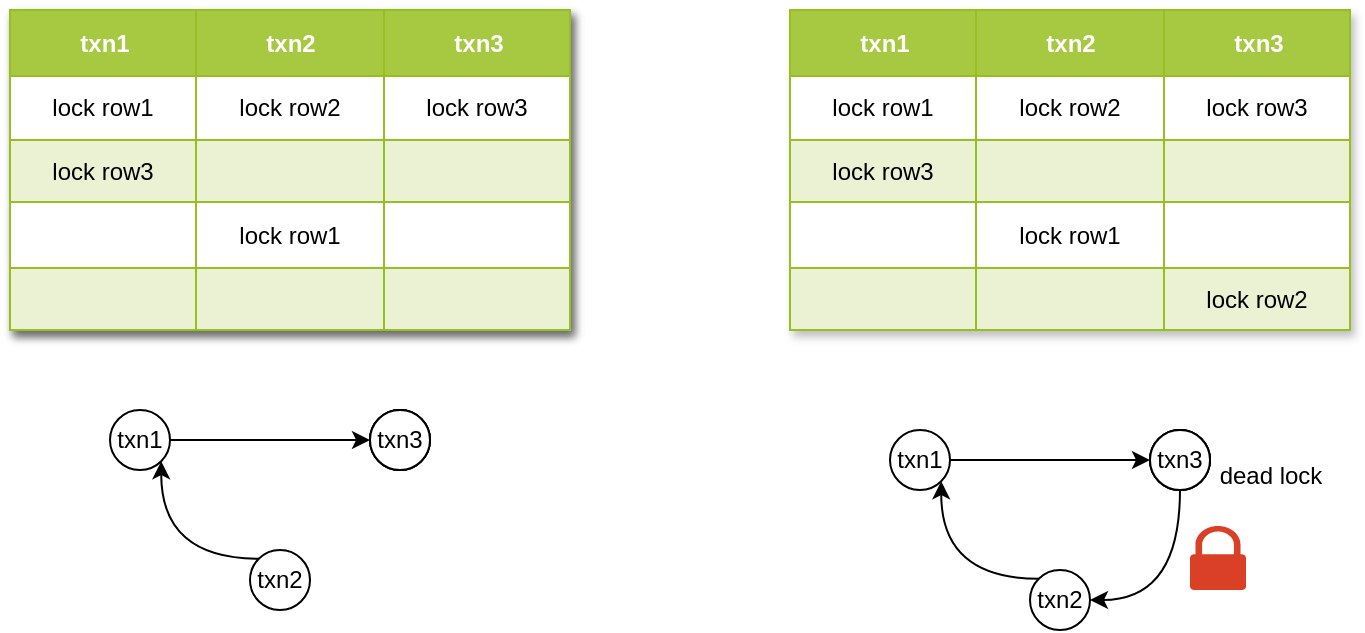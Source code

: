 <mxfile version="25.0.3">
  <diagram name="第 1 页" id="BKd82K3B1IVBK4QVJrPm">
    <mxGraphModel dx="760" dy="448" grid="1" gridSize="10" guides="1" tooltips="1" connect="1" arrows="1" fold="1" page="1" pageScale="1" pageWidth="1654" pageHeight="2336" math="0" shadow="0">
      <root>
        <mxCell id="0" />
        <mxCell id="1" parent="0" />
        <mxCell id="0k-it3TWebc9sIzKqzV3-97" style="edgeStyle=orthogonalEdgeStyle;rounded=0;orthogonalLoop=1;jettySize=auto;html=1;exitX=1;exitY=0.5;exitDx=0;exitDy=0;entryX=0;entryY=0.5;entryDx=0;entryDy=0;curved=1;" edge="1" parent="1" source="0k-it3TWebc9sIzKqzV3-2" target="0k-it3TWebc9sIzKqzV3-94">
          <mxGeometry relative="1" as="geometry" />
        </mxCell>
        <mxCell id="0k-it3TWebc9sIzKqzV3-2" value="txn1" style="ellipse;whiteSpace=wrap;html=1;aspect=fixed;" vertex="1" parent="1">
          <mxGeometry x="190" y="400" width="30" height="30" as="geometry" />
        </mxCell>
        <mxCell id="0k-it3TWebc9sIzKqzV3-52" value="Assets" style="childLayout=tableLayout;recursiveResize=0;strokeColor=#98bf21;fillColor=#A7C942;shadow=1;" vertex="1" parent="1">
          <mxGeometry x="140" y="200" width="280" height="160" as="geometry" />
        </mxCell>
        <mxCell id="0k-it3TWebc9sIzKqzV3-53" style="shape=tableRow;horizontal=0;startSize=0;swimlaneHead=0;swimlaneBody=0;top=0;left=0;bottom=0;right=0;dropTarget=0;collapsible=0;recursiveResize=0;expand=0;fontStyle=0;strokeColor=inherit;fillColor=#ffffff;" vertex="1" parent="0k-it3TWebc9sIzKqzV3-52">
          <mxGeometry width="280" height="33" as="geometry" />
        </mxCell>
        <mxCell id="0k-it3TWebc9sIzKqzV3-54" value="txn1" style="connectable=0;recursiveResize=0;strokeColor=inherit;fillColor=#A7C942;align=center;fontStyle=1;fontColor=#FFFFFF;html=1;" vertex="1" parent="0k-it3TWebc9sIzKqzV3-53">
          <mxGeometry width="93" height="33" as="geometry">
            <mxRectangle width="93" height="33" as="alternateBounds" />
          </mxGeometry>
        </mxCell>
        <mxCell id="0k-it3TWebc9sIzKqzV3-55" value="txn2" style="connectable=0;recursiveResize=0;strokeColor=inherit;fillColor=#A7C942;align=center;fontStyle=1;fontColor=#FFFFFF;html=1;" vertex="1" parent="0k-it3TWebc9sIzKqzV3-53">
          <mxGeometry x="93" width="94" height="33" as="geometry">
            <mxRectangle width="94" height="33" as="alternateBounds" />
          </mxGeometry>
        </mxCell>
        <mxCell id="0k-it3TWebc9sIzKqzV3-56" value="txn3" style="connectable=0;recursiveResize=0;strokeColor=inherit;fillColor=#A7C942;align=center;fontStyle=1;fontColor=#FFFFFF;html=1;" vertex="1" parent="0k-it3TWebc9sIzKqzV3-53">
          <mxGeometry x="187" width="93" height="33" as="geometry">
            <mxRectangle width="93" height="33" as="alternateBounds" />
          </mxGeometry>
        </mxCell>
        <mxCell id="0k-it3TWebc9sIzKqzV3-57" value="" style="shape=tableRow;horizontal=0;startSize=0;swimlaneHead=0;swimlaneBody=0;top=0;left=0;bottom=0;right=0;dropTarget=0;collapsible=0;recursiveResize=0;expand=0;fontStyle=0;strokeColor=inherit;fillColor=#ffffff;" vertex="1" parent="0k-it3TWebc9sIzKqzV3-52">
          <mxGeometry y="33" width="280" height="32" as="geometry" />
        </mxCell>
        <mxCell id="0k-it3TWebc9sIzKqzV3-58" value="lock row1" style="connectable=0;recursiveResize=0;strokeColor=inherit;fillColor=inherit;align=center;whiteSpace=wrap;html=1;" vertex="1" parent="0k-it3TWebc9sIzKqzV3-57">
          <mxGeometry width="93" height="32" as="geometry">
            <mxRectangle width="93" height="32" as="alternateBounds" />
          </mxGeometry>
        </mxCell>
        <mxCell id="0k-it3TWebc9sIzKqzV3-59" value="lock row2" style="connectable=0;recursiveResize=0;strokeColor=inherit;fillColor=inherit;align=center;whiteSpace=wrap;html=1;" vertex="1" parent="0k-it3TWebc9sIzKqzV3-57">
          <mxGeometry x="93" width="94" height="32" as="geometry">
            <mxRectangle width="94" height="32" as="alternateBounds" />
          </mxGeometry>
        </mxCell>
        <mxCell id="0k-it3TWebc9sIzKqzV3-60" value="lock row3" style="connectable=0;recursiveResize=0;strokeColor=inherit;fillColor=inherit;align=center;whiteSpace=wrap;html=1;" vertex="1" parent="0k-it3TWebc9sIzKqzV3-57">
          <mxGeometry x="187" width="93" height="32" as="geometry">
            <mxRectangle width="93" height="32" as="alternateBounds" />
          </mxGeometry>
        </mxCell>
        <mxCell id="0k-it3TWebc9sIzKqzV3-61" value="" style="shape=tableRow;horizontal=0;startSize=0;swimlaneHead=0;swimlaneBody=0;top=0;left=0;bottom=0;right=0;dropTarget=0;collapsible=0;recursiveResize=0;expand=0;fontStyle=1;strokeColor=inherit;fillColor=#EAF2D3;" vertex="1" parent="0k-it3TWebc9sIzKqzV3-52">
          <mxGeometry y="65" width="280" height="31" as="geometry" />
        </mxCell>
        <mxCell id="0k-it3TWebc9sIzKqzV3-62" value="lock row3" style="connectable=0;recursiveResize=0;strokeColor=inherit;fillColor=inherit;whiteSpace=wrap;html=1;" vertex="1" parent="0k-it3TWebc9sIzKqzV3-61">
          <mxGeometry width="93" height="31" as="geometry">
            <mxRectangle width="93" height="31" as="alternateBounds" />
          </mxGeometry>
        </mxCell>
        <mxCell id="0k-it3TWebc9sIzKqzV3-63" value="" style="connectable=0;recursiveResize=0;strokeColor=inherit;fillColor=inherit;whiteSpace=wrap;html=1;" vertex="1" parent="0k-it3TWebc9sIzKqzV3-61">
          <mxGeometry x="93" width="94" height="31" as="geometry">
            <mxRectangle width="94" height="31" as="alternateBounds" />
          </mxGeometry>
        </mxCell>
        <mxCell id="0k-it3TWebc9sIzKqzV3-64" value="" style="connectable=0;recursiveResize=0;strokeColor=inherit;fillColor=inherit;whiteSpace=wrap;html=1;" vertex="1" parent="0k-it3TWebc9sIzKqzV3-61">
          <mxGeometry x="187" width="93" height="31" as="geometry">
            <mxRectangle width="93" height="31" as="alternateBounds" />
          </mxGeometry>
        </mxCell>
        <mxCell id="0k-it3TWebc9sIzKqzV3-65" value="" style="shape=tableRow;horizontal=0;startSize=0;swimlaneHead=0;swimlaneBody=0;top=0;left=0;bottom=0;right=0;dropTarget=0;collapsible=0;recursiveResize=0;expand=0;fontStyle=0;strokeColor=inherit;fillColor=#ffffff;" vertex="1" parent="0k-it3TWebc9sIzKqzV3-52">
          <mxGeometry y="96" width="280" height="33" as="geometry" />
        </mxCell>
        <mxCell id="0k-it3TWebc9sIzKqzV3-66" value="" style="connectable=0;recursiveResize=0;strokeColor=inherit;fillColor=inherit;fontStyle=0;align=center;whiteSpace=wrap;html=1;" vertex="1" parent="0k-it3TWebc9sIzKqzV3-65">
          <mxGeometry width="93" height="33" as="geometry">
            <mxRectangle width="93" height="33" as="alternateBounds" />
          </mxGeometry>
        </mxCell>
        <mxCell id="0k-it3TWebc9sIzKqzV3-67" value="lock row1" style="connectable=0;recursiveResize=0;strokeColor=inherit;fillColor=inherit;fontStyle=0;align=center;whiteSpace=wrap;html=1;" vertex="1" parent="0k-it3TWebc9sIzKqzV3-65">
          <mxGeometry x="93" width="94" height="33" as="geometry">
            <mxRectangle width="94" height="33" as="alternateBounds" />
          </mxGeometry>
        </mxCell>
        <mxCell id="0k-it3TWebc9sIzKqzV3-68" value="" style="connectable=0;recursiveResize=0;strokeColor=inherit;fillColor=inherit;fontStyle=0;align=center;whiteSpace=wrap;html=1;" vertex="1" parent="0k-it3TWebc9sIzKqzV3-65">
          <mxGeometry x="187" width="93" height="33" as="geometry">
            <mxRectangle width="93" height="33" as="alternateBounds" />
          </mxGeometry>
        </mxCell>
        <mxCell id="0k-it3TWebc9sIzKqzV3-69" value="" style="shape=tableRow;horizontal=0;startSize=0;swimlaneHead=0;swimlaneBody=0;top=0;left=0;bottom=0;right=0;dropTarget=0;collapsible=0;recursiveResize=0;expand=0;fontStyle=1;strokeColor=inherit;fillColor=#EAF2D3;" vertex="1" parent="0k-it3TWebc9sIzKqzV3-52">
          <mxGeometry y="129" width="280" height="31" as="geometry" />
        </mxCell>
        <mxCell id="0k-it3TWebc9sIzKqzV3-70" value="" style="connectable=0;recursiveResize=0;strokeColor=inherit;fillColor=inherit;whiteSpace=wrap;html=1;" vertex="1" parent="0k-it3TWebc9sIzKqzV3-69">
          <mxGeometry width="93" height="31" as="geometry">
            <mxRectangle width="93" height="31" as="alternateBounds" />
          </mxGeometry>
        </mxCell>
        <mxCell id="0k-it3TWebc9sIzKqzV3-71" value="" style="connectable=0;recursiveResize=0;strokeColor=inherit;fillColor=inherit;whiteSpace=wrap;html=1;" vertex="1" parent="0k-it3TWebc9sIzKqzV3-69">
          <mxGeometry x="93" width="94" height="31" as="geometry">
            <mxRectangle width="94" height="31" as="alternateBounds" />
          </mxGeometry>
        </mxCell>
        <mxCell id="0k-it3TWebc9sIzKqzV3-72" value="" style="connectable=0;recursiveResize=0;strokeColor=inherit;fillColor=inherit;whiteSpace=wrap;html=1;" vertex="1" parent="0k-it3TWebc9sIzKqzV3-69">
          <mxGeometry x="187" width="93" height="31" as="geometry">
            <mxRectangle width="93" height="31" as="alternateBounds" />
          </mxGeometry>
        </mxCell>
        <mxCell id="0k-it3TWebc9sIzKqzV3-98" style="edgeStyle=orthogonalEdgeStyle;rounded=0;orthogonalLoop=1;jettySize=auto;html=1;exitX=0;exitY=0;exitDx=0;exitDy=0;entryX=1;entryY=1;entryDx=0;entryDy=0;curved=1;" edge="1" parent="1" source="0k-it3TWebc9sIzKqzV3-93" target="0k-it3TWebc9sIzKqzV3-2">
          <mxGeometry relative="1" as="geometry" />
        </mxCell>
        <mxCell id="0k-it3TWebc9sIzKqzV3-93" value="txn2" style="ellipse;whiteSpace=wrap;html=1;aspect=fixed;" vertex="1" parent="1">
          <mxGeometry x="260" y="470" width="30" height="30" as="geometry" />
        </mxCell>
        <mxCell id="0k-it3TWebc9sIzKqzV3-94" value="txn3" style="ellipse;whiteSpace=wrap;html=1;aspect=fixed;" vertex="1" parent="1">
          <mxGeometry x="320" y="400" width="30" height="30" as="geometry" />
        </mxCell>
        <mxCell id="0k-it3TWebc9sIzKqzV3-99" value="txn2" style="ellipse;whiteSpace=wrap;html=1;aspect=fixed;" vertex="1" parent="1">
          <mxGeometry x="320" y="400" width="30" height="30" as="geometry" />
        </mxCell>
        <mxCell id="0k-it3TWebc9sIzKqzV3-100" value="txn3" style="ellipse;whiteSpace=wrap;html=1;aspect=fixed;" vertex="1" parent="1">
          <mxGeometry x="320" y="400" width="30" height="30" as="geometry" />
        </mxCell>
        <mxCell id="0k-it3TWebc9sIzKqzV3-123" value="Assets" style="childLayout=tableLayout;recursiveResize=0;strokeColor=#98bf21;fillColor=#A7C942;shadow=1;" vertex="1" parent="1">
          <mxGeometry x="530" y="200" width="280" height="160" as="geometry" />
        </mxCell>
        <mxCell id="0k-it3TWebc9sIzKqzV3-124" style="shape=tableRow;horizontal=0;startSize=0;swimlaneHead=0;swimlaneBody=0;top=0;left=0;bottom=0;right=0;dropTarget=0;collapsible=0;recursiveResize=0;expand=0;fontStyle=0;strokeColor=inherit;fillColor=#ffffff;" vertex="1" parent="0k-it3TWebc9sIzKqzV3-123">
          <mxGeometry width="280" height="33" as="geometry" />
        </mxCell>
        <mxCell id="0k-it3TWebc9sIzKqzV3-125" value="txn1" style="connectable=0;recursiveResize=0;strokeColor=inherit;fillColor=#A7C942;align=center;fontStyle=1;fontColor=#FFFFFF;html=1;" vertex="1" parent="0k-it3TWebc9sIzKqzV3-124">
          <mxGeometry width="93" height="33" as="geometry">
            <mxRectangle width="93" height="33" as="alternateBounds" />
          </mxGeometry>
        </mxCell>
        <mxCell id="0k-it3TWebc9sIzKqzV3-126" value="txn2" style="connectable=0;recursiveResize=0;strokeColor=inherit;fillColor=#A7C942;align=center;fontStyle=1;fontColor=#FFFFFF;html=1;" vertex="1" parent="0k-it3TWebc9sIzKqzV3-124">
          <mxGeometry x="93" width="94" height="33" as="geometry">
            <mxRectangle width="94" height="33" as="alternateBounds" />
          </mxGeometry>
        </mxCell>
        <mxCell id="0k-it3TWebc9sIzKqzV3-127" value="txn3" style="connectable=0;recursiveResize=0;strokeColor=inherit;fillColor=#A7C942;align=center;fontStyle=1;fontColor=#FFFFFF;html=1;" vertex="1" parent="0k-it3TWebc9sIzKqzV3-124">
          <mxGeometry x="187" width="93" height="33" as="geometry">
            <mxRectangle width="93" height="33" as="alternateBounds" />
          </mxGeometry>
        </mxCell>
        <mxCell id="0k-it3TWebc9sIzKqzV3-128" value="" style="shape=tableRow;horizontal=0;startSize=0;swimlaneHead=0;swimlaneBody=0;top=0;left=0;bottom=0;right=0;dropTarget=0;collapsible=0;recursiveResize=0;expand=0;fontStyle=0;strokeColor=inherit;fillColor=#ffffff;" vertex="1" parent="0k-it3TWebc9sIzKqzV3-123">
          <mxGeometry y="33" width="280" height="32" as="geometry" />
        </mxCell>
        <mxCell id="0k-it3TWebc9sIzKqzV3-129" value="lock row1" style="connectable=0;recursiveResize=0;strokeColor=inherit;fillColor=inherit;align=center;whiteSpace=wrap;html=1;" vertex="1" parent="0k-it3TWebc9sIzKqzV3-128">
          <mxGeometry width="93" height="32" as="geometry">
            <mxRectangle width="93" height="32" as="alternateBounds" />
          </mxGeometry>
        </mxCell>
        <mxCell id="0k-it3TWebc9sIzKqzV3-130" value="lock row2" style="connectable=0;recursiveResize=0;strokeColor=inherit;fillColor=inherit;align=center;whiteSpace=wrap;html=1;" vertex="1" parent="0k-it3TWebc9sIzKqzV3-128">
          <mxGeometry x="93" width="94" height="32" as="geometry">
            <mxRectangle width="94" height="32" as="alternateBounds" />
          </mxGeometry>
        </mxCell>
        <mxCell id="0k-it3TWebc9sIzKqzV3-131" value="lock row3" style="connectable=0;recursiveResize=0;strokeColor=inherit;fillColor=inherit;align=center;whiteSpace=wrap;html=1;" vertex="1" parent="0k-it3TWebc9sIzKqzV3-128">
          <mxGeometry x="187" width="93" height="32" as="geometry">
            <mxRectangle width="93" height="32" as="alternateBounds" />
          </mxGeometry>
        </mxCell>
        <mxCell id="0k-it3TWebc9sIzKqzV3-132" value="" style="shape=tableRow;horizontal=0;startSize=0;swimlaneHead=0;swimlaneBody=0;top=0;left=0;bottom=0;right=0;dropTarget=0;collapsible=0;recursiveResize=0;expand=0;fontStyle=1;strokeColor=inherit;fillColor=#EAF2D3;" vertex="1" parent="0k-it3TWebc9sIzKqzV3-123">
          <mxGeometry y="65" width="280" height="31" as="geometry" />
        </mxCell>
        <mxCell id="0k-it3TWebc9sIzKqzV3-133" value="lock row3" style="connectable=0;recursiveResize=0;strokeColor=inherit;fillColor=inherit;whiteSpace=wrap;html=1;" vertex="1" parent="0k-it3TWebc9sIzKqzV3-132">
          <mxGeometry width="93" height="31" as="geometry">
            <mxRectangle width="93" height="31" as="alternateBounds" />
          </mxGeometry>
        </mxCell>
        <mxCell id="0k-it3TWebc9sIzKqzV3-134" value="" style="connectable=0;recursiveResize=0;strokeColor=inherit;fillColor=inherit;whiteSpace=wrap;html=1;" vertex="1" parent="0k-it3TWebc9sIzKqzV3-132">
          <mxGeometry x="93" width="94" height="31" as="geometry">
            <mxRectangle width="94" height="31" as="alternateBounds" />
          </mxGeometry>
        </mxCell>
        <mxCell id="0k-it3TWebc9sIzKqzV3-135" value="" style="connectable=0;recursiveResize=0;strokeColor=inherit;fillColor=inherit;whiteSpace=wrap;html=1;" vertex="1" parent="0k-it3TWebc9sIzKqzV3-132">
          <mxGeometry x="187" width="93" height="31" as="geometry">
            <mxRectangle width="93" height="31" as="alternateBounds" />
          </mxGeometry>
        </mxCell>
        <mxCell id="0k-it3TWebc9sIzKqzV3-136" value="" style="shape=tableRow;horizontal=0;startSize=0;swimlaneHead=0;swimlaneBody=0;top=0;left=0;bottom=0;right=0;dropTarget=0;collapsible=0;recursiveResize=0;expand=0;fontStyle=0;strokeColor=inherit;fillColor=#ffffff;" vertex="1" parent="0k-it3TWebc9sIzKqzV3-123">
          <mxGeometry y="96" width="280" height="33" as="geometry" />
        </mxCell>
        <mxCell id="0k-it3TWebc9sIzKqzV3-137" value="" style="connectable=0;recursiveResize=0;strokeColor=inherit;fillColor=inherit;fontStyle=0;align=center;whiteSpace=wrap;html=1;" vertex="1" parent="0k-it3TWebc9sIzKqzV3-136">
          <mxGeometry width="93" height="33" as="geometry">
            <mxRectangle width="93" height="33" as="alternateBounds" />
          </mxGeometry>
        </mxCell>
        <mxCell id="0k-it3TWebc9sIzKqzV3-138" value="lock row1" style="connectable=0;recursiveResize=0;strokeColor=inherit;fillColor=inherit;fontStyle=0;align=center;whiteSpace=wrap;html=1;" vertex="1" parent="0k-it3TWebc9sIzKqzV3-136">
          <mxGeometry x="93" width="94" height="33" as="geometry">
            <mxRectangle width="94" height="33" as="alternateBounds" />
          </mxGeometry>
        </mxCell>
        <mxCell id="0k-it3TWebc9sIzKqzV3-139" value="" style="connectable=0;recursiveResize=0;strokeColor=inherit;fillColor=inherit;fontStyle=0;align=center;whiteSpace=wrap;html=1;" vertex="1" parent="0k-it3TWebc9sIzKqzV3-136">
          <mxGeometry x="187" width="93" height="33" as="geometry">
            <mxRectangle width="93" height="33" as="alternateBounds" />
          </mxGeometry>
        </mxCell>
        <mxCell id="0k-it3TWebc9sIzKqzV3-140" value="" style="shape=tableRow;horizontal=0;startSize=0;swimlaneHead=0;swimlaneBody=0;top=0;left=0;bottom=0;right=0;dropTarget=0;collapsible=0;recursiveResize=0;expand=0;fontStyle=1;strokeColor=inherit;fillColor=#EAF2D3;" vertex="1" parent="0k-it3TWebc9sIzKqzV3-123">
          <mxGeometry y="129" width="280" height="31" as="geometry" />
        </mxCell>
        <mxCell id="0k-it3TWebc9sIzKqzV3-141" value="" style="connectable=0;recursiveResize=0;strokeColor=inherit;fillColor=inherit;whiteSpace=wrap;html=1;" vertex="1" parent="0k-it3TWebc9sIzKqzV3-140">
          <mxGeometry width="93" height="31" as="geometry">
            <mxRectangle width="93" height="31" as="alternateBounds" />
          </mxGeometry>
        </mxCell>
        <mxCell id="0k-it3TWebc9sIzKqzV3-142" value="" style="connectable=0;recursiveResize=0;strokeColor=inherit;fillColor=inherit;whiteSpace=wrap;html=1;" vertex="1" parent="0k-it3TWebc9sIzKqzV3-140">
          <mxGeometry x="93" width="94" height="31" as="geometry">
            <mxRectangle width="94" height="31" as="alternateBounds" />
          </mxGeometry>
        </mxCell>
        <mxCell id="0k-it3TWebc9sIzKqzV3-143" value="lock row2" style="connectable=0;recursiveResize=0;strokeColor=inherit;fillColor=inherit;whiteSpace=wrap;html=1;" vertex="1" parent="0k-it3TWebc9sIzKqzV3-140">
          <mxGeometry x="187" width="93" height="31" as="geometry">
            <mxRectangle width="93" height="31" as="alternateBounds" />
          </mxGeometry>
        </mxCell>
        <mxCell id="0k-it3TWebc9sIzKqzV3-144" value="Assets" style="childLayout=tableLayout;recursiveResize=0;strokeColor=#98bf21;fillColor=#A7C942;shadow=1;" vertex="1" parent="1">
          <mxGeometry x="140" y="200" width="280" height="160" as="geometry" />
        </mxCell>
        <mxCell id="0k-it3TWebc9sIzKqzV3-145" style="shape=tableRow;horizontal=0;startSize=0;swimlaneHead=0;swimlaneBody=0;top=0;left=0;bottom=0;right=0;dropTarget=0;collapsible=0;recursiveResize=0;expand=0;fontStyle=0;strokeColor=inherit;fillColor=#ffffff;" vertex="1" parent="0k-it3TWebc9sIzKqzV3-144">
          <mxGeometry width="280" height="33" as="geometry" />
        </mxCell>
        <mxCell id="0k-it3TWebc9sIzKqzV3-146" value="txn1" style="connectable=0;recursiveResize=0;strokeColor=inherit;fillColor=#A7C942;align=center;fontStyle=1;fontColor=#FFFFFF;html=1;" vertex="1" parent="0k-it3TWebc9sIzKqzV3-145">
          <mxGeometry width="93" height="33" as="geometry">
            <mxRectangle width="93" height="33" as="alternateBounds" />
          </mxGeometry>
        </mxCell>
        <mxCell id="0k-it3TWebc9sIzKqzV3-147" value="txn2" style="connectable=0;recursiveResize=0;strokeColor=inherit;fillColor=#A7C942;align=center;fontStyle=1;fontColor=#FFFFFF;html=1;" vertex="1" parent="0k-it3TWebc9sIzKqzV3-145">
          <mxGeometry x="93" width="94" height="33" as="geometry">
            <mxRectangle width="94" height="33" as="alternateBounds" />
          </mxGeometry>
        </mxCell>
        <mxCell id="0k-it3TWebc9sIzKqzV3-148" value="txn3" style="connectable=0;recursiveResize=0;strokeColor=inherit;fillColor=#A7C942;align=center;fontStyle=1;fontColor=#FFFFFF;html=1;" vertex="1" parent="0k-it3TWebc9sIzKqzV3-145">
          <mxGeometry x="187" width="93" height="33" as="geometry">
            <mxRectangle width="93" height="33" as="alternateBounds" />
          </mxGeometry>
        </mxCell>
        <mxCell id="0k-it3TWebc9sIzKqzV3-149" value="" style="shape=tableRow;horizontal=0;startSize=0;swimlaneHead=0;swimlaneBody=0;top=0;left=0;bottom=0;right=0;dropTarget=0;collapsible=0;recursiveResize=0;expand=0;fontStyle=0;strokeColor=inherit;fillColor=#ffffff;" vertex="1" parent="0k-it3TWebc9sIzKqzV3-144">
          <mxGeometry y="33" width="280" height="32" as="geometry" />
        </mxCell>
        <mxCell id="0k-it3TWebc9sIzKqzV3-150" value="lock row1" style="connectable=0;recursiveResize=0;strokeColor=inherit;fillColor=inherit;align=center;whiteSpace=wrap;html=1;" vertex="1" parent="0k-it3TWebc9sIzKqzV3-149">
          <mxGeometry width="93" height="32" as="geometry">
            <mxRectangle width="93" height="32" as="alternateBounds" />
          </mxGeometry>
        </mxCell>
        <mxCell id="0k-it3TWebc9sIzKqzV3-151" value="lock row2" style="connectable=0;recursiveResize=0;strokeColor=inherit;fillColor=inherit;align=center;whiteSpace=wrap;html=1;" vertex="1" parent="0k-it3TWebc9sIzKqzV3-149">
          <mxGeometry x="93" width="94" height="32" as="geometry">
            <mxRectangle width="94" height="32" as="alternateBounds" />
          </mxGeometry>
        </mxCell>
        <mxCell id="0k-it3TWebc9sIzKqzV3-152" value="lock row3" style="connectable=0;recursiveResize=0;strokeColor=inherit;fillColor=inherit;align=center;whiteSpace=wrap;html=1;" vertex="1" parent="0k-it3TWebc9sIzKqzV3-149">
          <mxGeometry x="187" width="93" height="32" as="geometry">
            <mxRectangle width="93" height="32" as="alternateBounds" />
          </mxGeometry>
        </mxCell>
        <mxCell id="0k-it3TWebc9sIzKqzV3-153" value="" style="shape=tableRow;horizontal=0;startSize=0;swimlaneHead=0;swimlaneBody=0;top=0;left=0;bottom=0;right=0;dropTarget=0;collapsible=0;recursiveResize=0;expand=0;fontStyle=1;strokeColor=inherit;fillColor=#EAF2D3;" vertex="1" parent="0k-it3TWebc9sIzKqzV3-144">
          <mxGeometry y="65" width="280" height="31" as="geometry" />
        </mxCell>
        <mxCell id="0k-it3TWebc9sIzKqzV3-154" value="lock row3" style="connectable=0;recursiveResize=0;strokeColor=inherit;fillColor=inherit;whiteSpace=wrap;html=1;" vertex="1" parent="0k-it3TWebc9sIzKqzV3-153">
          <mxGeometry width="93" height="31" as="geometry">
            <mxRectangle width="93" height="31" as="alternateBounds" />
          </mxGeometry>
        </mxCell>
        <mxCell id="0k-it3TWebc9sIzKqzV3-155" value="" style="connectable=0;recursiveResize=0;strokeColor=inherit;fillColor=inherit;whiteSpace=wrap;html=1;" vertex="1" parent="0k-it3TWebc9sIzKqzV3-153">
          <mxGeometry x="93" width="94" height="31" as="geometry">
            <mxRectangle width="94" height="31" as="alternateBounds" />
          </mxGeometry>
        </mxCell>
        <mxCell id="0k-it3TWebc9sIzKqzV3-156" value="" style="connectable=0;recursiveResize=0;strokeColor=inherit;fillColor=inherit;whiteSpace=wrap;html=1;" vertex="1" parent="0k-it3TWebc9sIzKqzV3-153">
          <mxGeometry x="187" width="93" height="31" as="geometry">
            <mxRectangle width="93" height="31" as="alternateBounds" />
          </mxGeometry>
        </mxCell>
        <mxCell id="0k-it3TWebc9sIzKqzV3-157" value="" style="shape=tableRow;horizontal=0;startSize=0;swimlaneHead=0;swimlaneBody=0;top=0;left=0;bottom=0;right=0;dropTarget=0;collapsible=0;recursiveResize=0;expand=0;fontStyle=0;strokeColor=inherit;fillColor=#ffffff;" vertex="1" parent="0k-it3TWebc9sIzKqzV3-144">
          <mxGeometry y="96" width="280" height="33" as="geometry" />
        </mxCell>
        <mxCell id="0k-it3TWebc9sIzKqzV3-158" value="" style="connectable=0;recursiveResize=0;strokeColor=inherit;fillColor=inherit;fontStyle=0;align=center;whiteSpace=wrap;html=1;" vertex="1" parent="0k-it3TWebc9sIzKqzV3-157">
          <mxGeometry width="93" height="33" as="geometry">
            <mxRectangle width="93" height="33" as="alternateBounds" />
          </mxGeometry>
        </mxCell>
        <mxCell id="0k-it3TWebc9sIzKqzV3-159" value="lock row1" style="connectable=0;recursiveResize=0;strokeColor=inherit;fillColor=inherit;fontStyle=0;align=center;whiteSpace=wrap;html=1;" vertex="1" parent="0k-it3TWebc9sIzKqzV3-157">
          <mxGeometry x="93" width="94" height="33" as="geometry">
            <mxRectangle width="94" height="33" as="alternateBounds" />
          </mxGeometry>
        </mxCell>
        <mxCell id="0k-it3TWebc9sIzKqzV3-160" value="" style="connectable=0;recursiveResize=0;strokeColor=inherit;fillColor=inherit;fontStyle=0;align=center;whiteSpace=wrap;html=1;" vertex="1" parent="0k-it3TWebc9sIzKqzV3-157">
          <mxGeometry x="187" width="93" height="33" as="geometry">
            <mxRectangle width="93" height="33" as="alternateBounds" />
          </mxGeometry>
        </mxCell>
        <mxCell id="0k-it3TWebc9sIzKqzV3-161" value="" style="shape=tableRow;horizontal=0;startSize=0;swimlaneHead=0;swimlaneBody=0;top=0;left=0;bottom=0;right=0;dropTarget=0;collapsible=0;recursiveResize=0;expand=0;fontStyle=1;strokeColor=inherit;fillColor=#EAF2D3;" vertex="1" parent="0k-it3TWebc9sIzKqzV3-144">
          <mxGeometry y="129" width="280" height="31" as="geometry" />
        </mxCell>
        <mxCell id="0k-it3TWebc9sIzKqzV3-162" value="" style="connectable=0;recursiveResize=0;strokeColor=inherit;fillColor=inherit;whiteSpace=wrap;html=1;" vertex="1" parent="0k-it3TWebc9sIzKqzV3-161">
          <mxGeometry width="93" height="31" as="geometry">
            <mxRectangle width="93" height="31" as="alternateBounds" />
          </mxGeometry>
        </mxCell>
        <mxCell id="0k-it3TWebc9sIzKqzV3-163" value="" style="connectable=0;recursiveResize=0;strokeColor=inherit;fillColor=inherit;whiteSpace=wrap;html=1;" vertex="1" parent="0k-it3TWebc9sIzKqzV3-161">
          <mxGeometry x="93" width="94" height="31" as="geometry">
            <mxRectangle width="94" height="31" as="alternateBounds" />
          </mxGeometry>
        </mxCell>
        <mxCell id="0k-it3TWebc9sIzKqzV3-164" value="" style="connectable=0;recursiveResize=0;strokeColor=inherit;fillColor=inherit;whiteSpace=wrap;html=1;" vertex="1" parent="0k-it3TWebc9sIzKqzV3-161">
          <mxGeometry x="187" width="93" height="31" as="geometry">
            <mxRectangle width="93" height="31" as="alternateBounds" />
          </mxGeometry>
        </mxCell>
        <mxCell id="0k-it3TWebc9sIzKqzV3-165" value="Assets" style="childLayout=tableLayout;recursiveResize=0;strokeColor=#98bf21;fillColor=#A7C942;shadow=1;" vertex="1" parent="1">
          <mxGeometry x="140" y="200" width="280" height="160" as="geometry" />
        </mxCell>
        <mxCell id="0k-it3TWebc9sIzKqzV3-166" style="shape=tableRow;horizontal=0;startSize=0;swimlaneHead=0;swimlaneBody=0;top=0;left=0;bottom=0;right=0;dropTarget=0;collapsible=0;recursiveResize=0;expand=0;fontStyle=0;strokeColor=inherit;fillColor=#ffffff;" vertex="1" parent="0k-it3TWebc9sIzKqzV3-165">
          <mxGeometry width="280" height="33" as="geometry" />
        </mxCell>
        <mxCell id="0k-it3TWebc9sIzKqzV3-167" value="txn1" style="connectable=0;recursiveResize=0;strokeColor=inherit;fillColor=#A7C942;align=center;fontStyle=1;fontColor=#FFFFFF;html=1;" vertex="1" parent="0k-it3TWebc9sIzKqzV3-166">
          <mxGeometry width="93" height="33" as="geometry">
            <mxRectangle width="93" height="33" as="alternateBounds" />
          </mxGeometry>
        </mxCell>
        <mxCell id="0k-it3TWebc9sIzKqzV3-168" value="txn2" style="connectable=0;recursiveResize=0;strokeColor=inherit;fillColor=#A7C942;align=center;fontStyle=1;fontColor=#FFFFFF;html=1;" vertex="1" parent="0k-it3TWebc9sIzKqzV3-166">
          <mxGeometry x="93" width="94" height="33" as="geometry">
            <mxRectangle width="94" height="33" as="alternateBounds" />
          </mxGeometry>
        </mxCell>
        <mxCell id="0k-it3TWebc9sIzKqzV3-169" value="txn3" style="connectable=0;recursiveResize=0;strokeColor=inherit;fillColor=#A7C942;align=center;fontStyle=1;fontColor=#FFFFFF;html=1;" vertex="1" parent="0k-it3TWebc9sIzKqzV3-166">
          <mxGeometry x="187" width="93" height="33" as="geometry">
            <mxRectangle width="93" height="33" as="alternateBounds" />
          </mxGeometry>
        </mxCell>
        <mxCell id="0k-it3TWebc9sIzKqzV3-170" value="" style="shape=tableRow;horizontal=0;startSize=0;swimlaneHead=0;swimlaneBody=0;top=0;left=0;bottom=0;right=0;dropTarget=0;collapsible=0;recursiveResize=0;expand=0;fontStyle=0;strokeColor=inherit;fillColor=#ffffff;" vertex="1" parent="0k-it3TWebc9sIzKqzV3-165">
          <mxGeometry y="33" width="280" height="32" as="geometry" />
        </mxCell>
        <mxCell id="0k-it3TWebc9sIzKqzV3-171" value="lock row1" style="connectable=0;recursiveResize=0;strokeColor=inherit;fillColor=inherit;align=center;whiteSpace=wrap;html=1;" vertex="1" parent="0k-it3TWebc9sIzKqzV3-170">
          <mxGeometry width="93" height="32" as="geometry">
            <mxRectangle width="93" height="32" as="alternateBounds" />
          </mxGeometry>
        </mxCell>
        <mxCell id="0k-it3TWebc9sIzKqzV3-172" value="lock row2" style="connectable=0;recursiveResize=0;strokeColor=inherit;fillColor=inherit;align=center;whiteSpace=wrap;html=1;" vertex="1" parent="0k-it3TWebc9sIzKqzV3-170">
          <mxGeometry x="93" width="94" height="32" as="geometry">
            <mxRectangle width="94" height="32" as="alternateBounds" />
          </mxGeometry>
        </mxCell>
        <mxCell id="0k-it3TWebc9sIzKqzV3-173" value="lock row3" style="connectable=0;recursiveResize=0;strokeColor=inherit;fillColor=inherit;align=center;whiteSpace=wrap;html=1;" vertex="1" parent="0k-it3TWebc9sIzKqzV3-170">
          <mxGeometry x="187" width="93" height="32" as="geometry">
            <mxRectangle width="93" height="32" as="alternateBounds" />
          </mxGeometry>
        </mxCell>
        <mxCell id="0k-it3TWebc9sIzKqzV3-174" value="" style="shape=tableRow;horizontal=0;startSize=0;swimlaneHead=0;swimlaneBody=0;top=0;left=0;bottom=0;right=0;dropTarget=0;collapsible=0;recursiveResize=0;expand=0;fontStyle=1;strokeColor=inherit;fillColor=#EAF2D3;" vertex="1" parent="0k-it3TWebc9sIzKqzV3-165">
          <mxGeometry y="65" width="280" height="31" as="geometry" />
        </mxCell>
        <mxCell id="0k-it3TWebc9sIzKqzV3-175" value="lock row3" style="connectable=0;recursiveResize=0;strokeColor=inherit;fillColor=inherit;whiteSpace=wrap;html=1;" vertex="1" parent="0k-it3TWebc9sIzKqzV3-174">
          <mxGeometry width="93" height="31" as="geometry">
            <mxRectangle width="93" height="31" as="alternateBounds" />
          </mxGeometry>
        </mxCell>
        <mxCell id="0k-it3TWebc9sIzKqzV3-176" value="" style="connectable=0;recursiveResize=0;strokeColor=inherit;fillColor=inherit;whiteSpace=wrap;html=1;" vertex="1" parent="0k-it3TWebc9sIzKqzV3-174">
          <mxGeometry x="93" width="94" height="31" as="geometry">
            <mxRectangle width="94" height="31" as="alternateBounds" />
          </mxGeometry>
        </mxCell>
        <mxCell id="0k-it3TWebc9sIzKqzV3-177" value="" style="connectable=0;recursiveResize=0;strokeColor=inherit;fillColor=inherit;whiteSpace=wrap;html=1;" vertex="1" parent="0k-it3TWebc9sIzKqzV3-174">
          <mxGeometry x="187" width="93" height="31" as="geometry">
            <mxRectangle width="93" height="31" as="alternateBounds" />
          </mxGeometry>
        </mxCell>
        <mxCell id="0k-it3TWebc9sIzKqzV3-178" value="" style="shape=tableRow;horizontal=0;startSize=0;swimlaneHead=0;swimlaneBody=0;top=0;left=0;bottom=0;right=0;dropTarget=0;collapsible=0;recursiveResize=0;expand=0;fontStyle=0;strokeColor=inherit;fillColor=#ffffff;" vertex="1" parent="0k-it3TWebc9sIzKqzV3-165">
          <mxGeometry y="96" width="280" height="33" as="geometry" />
        </mxCell>
        <mxCell id="0k-it3TWebc9sIzKqzV3-179" value="" style="connectable=0;recursiveResize=0;strokeColor=inherit;fillColor=inherit;fontStyle=0;align=center;whiteSpace=wrap;html=1;" vertex="1" parent="0k-it3TWebc9sIzKqzV3-178">
          <mxGeometry width="93" height="33" as="geometry">
            <mxRectangle width="93" height="33" as="alternateBounds" />
          </mxGeometry>
        </mxCell>
        <mxCell id="0k-it3TWebc9sIzKqzV3-180" value="lock row1" style="connectable=0;recursiveResize=0;strokeColor=inherit;fillColor=inherit;fontStyle=0;align=center;whiteSpace=wrap;html=1;" vertex="1" parent="0k-it3TWebc9sIzKqzV3-178">
          <mxGeometry x="93" width="94" height="33" as="geometry">
            <mxRectangle width="94" height="33" as="alternateBounds" />
          </mxGeometry>
        </mxCell>
        <mxCell id="0k-it3TWebc9sIzKqzV3-181" value="" style="connectable=0;recursiveResize=0;strokeColor=inherit;fillColor=inherit;fontStyle=0;align=center;whiteSpace=wrap;html=1;" vertex="1" parent="0k-it3TWebc9sIzKqzV3-178">
          <mxGeometry x="187" width="93" height="33" as="geometry">
            <mxRectangle width="93" height="33" as="alternateBounds" />
          </mxGeometry>
        </mxCell>
        <mxCell id="0k-it3TWebc9sIzKqzV3-182" value="" style="shape=tableRow;horizontal=0;startSize=0;swimlaneHead=0;swimlaneBody=0;top=0;left=0;bottom=0;right=0;dropTarget=0;collapsible=0;recursiveResize=0;expand=0;fontStyle=1;strokeColor=inherit;fillColor=#EAF2D3;" vertex="1" parent="0k-it3TWebc9sIzKqzV3-165">
          <mxGeometry y="129" width="280" height="31" as="geometry" />
        </mxCell>
        <mxCell id="0k-it3TWebc9sIzKqzV3-183" value="" style="connectable=0;recursiveResize=0;strokeColor=inherit;fillColor=inherit;whiteSpace=wrap;html=1;" vertex="1" parent="0k-it3TWebc9sIzKqzV3-182">
          <mxGeometry width="93" height="31" as="geometry">
            <mxRectangle width="93" height="31" as="alternateBounds" />
          </mxGeometry>
        </mxCell>
        <mxCell id="0k-it3TWebc9sIzKqzV3-184" value="" style="connectable=0;recursiveResize=0;strokeColor=inherit;fillColor=inherit;whiteSpace=wrap;html=1;" vertex="1" parent="0k-it3TWebc9sIzKqzV3-182">
          <mxGeometry x="93" width="94" height="31" as="geometry">
            <mxRectangle width="94" height="31" as="alternateBounds" />
          </mxGeometry>
        </mxCell>
        <mxCell id="0k-it3TWebc9sIzKqzV3-185" value="" style="connectable=0;recursiveResize=0;strokeColor=inherit;fillColor=inherit;whiteSpace=wrap;html=1;" vertex="1" parent="0k-it3TWebc9sIzKqzV3-182">
          <mxGeometry x="187" width="93" height="31" as="geometry">
            <mxRectangle width="93" height="31" as="alternateBounds" />
          </mxGeometry>
        </mxCell>
        <mxCell id="0k-it3TWebc9sIzKqzV3-186" style="edgeStyle=orthogonalEdgeStyle;rounded=0;orthogonalLoop=1;jettySize=auto;html=1;exitX=1;exitY=0.5;exitDx=0;exitDy=0;entryX=0;entryY=0.5;entryDx=0;entryDy=0;curved=1;" edge="1" parent="1" source="0k-it3TWebc9sIzKqzV3-187" target="0k-it3TWebc9sIzKqzV3-190">
          <mxGeometry relative="1" as="geometry" />
        </mxCell>
        <mxCell id="0k-it3TWebc9sIzKqzV3-187" value="txn1" style="ellipse;whiteSpace=wrap;html=1;aspect=fixed;" vertex="1" parent="1">
          <mxGeometry x="580" y="410" width="30" height="30" as="geometry" />
        </mxCell>
        <mxCell id="0k-it3TWebc9sIzKqzV3-188" style="edgeStyle=orthogonalEdgeStyle;rounded=0;orthogonalLoop=1;jettySize=auto;html=1;exitX=0;exitY=0;exitDx=0;exitDy=0;entryX=1;entryY=1;entryDx=0;entryDy=0;curved=1;" edge="1" parent="1" source="0k-it3TWebc9sIzKqzV3-189" target="0k-it3TWebc9sIzKqzV3-187">
          <mxGeometry relative="1" as="geometry" />
        </mxCell>
        <mxCell id="0k-it3TWebc9sIzKqzV3-189" value="txn2" style="ellipse;whiteSpace=wrap;html=1;aspect=fixed;" vertex="1" parent="1">
          <mxGeometry x="650" y="480" width="30" height="30" as="geometry" />
        </mxCell>
        <mxCell id="0k-it3TWebc9sIzKqzV3-190" value="txn3" style="ellipse;whiteSpace=wrap;html=1;aspect=fixed;" vertex="1" parent="1">
          <mxGeometry x="710" y="410" width="30" height="30" as="geometry" />
        </mxCell>
        <mxCell id="0k-it3TWebc9sIzKqzV3-191" value="txn2" style="ellipse;whiteSpace=wrap;html=1;aspect=fixed;" vertex="1" parent="1">
          <mxGeometry x="710" y="410" width="30" height="30" as="geometry" />
        </mxCell>
        <mxCell id="0k-it3TWebc9sIzKqzV3-194" style="edgeStyle=orthogonalEdgeStyle;rounded=0;orthogonalLoop=1;jettySize=auto;html=1;exitX=0.5;exitY=1;exitDx=0;exitDy=0;entryX=1;entryY=0.5;entryDx=0;entryDy=0;curved=1;" edge="1" parent="1" source="0k-it3TWebc9sIzKqzV3-192" target="0k-it3TWebc9sIzKqzV3-189">
          <mxGeometry relative="1" as="geometry" />
        </mxCell>
        <mxCell id="0k-it3TWebc9sIzKqzV3-192" value="txn3" style="ellipse;whiteSpace=wrap;html=1;aspect=fixed;" vertex="1" parent="1">
          <mxGeometry x="710" y="410" width="30" height="30" as="geometry" />
        </mxCell>
        <mxCell id="0k-it3TWebc9sIzKqzV3-195" value="" style="sketch=0;pointerEvents=1;shadow=0;dashed=0;html=1;strokeColor=none;labelPosition=center;verticalLabelPosition=bottom;verticalAlign=top;outlineConnect=0;align=center;shape=mxgraph.office.security.lock_protected;fillColor=#DA4026;" vertex="1" parent="1">
          <mxGeometry x="730" y="458" width="28" height="32" as="geometry" />
        </mxCell>
        <mxCell id="0k-it3TWebc9sIzKqzV3-197" value="dead lock" style="text;html=1;align=center;verticalAlign=middle;resizable=0;points=[];autosize=1;strokeColor=none;fillColor=none;" vertex="1" parent="1">
          <mxGeometry x="735" y="418" width="70" height="30" as="geometry" />
        </mxCell>
      </root>
    </mxGraphModel>
  </diagram>
</mxfile>

